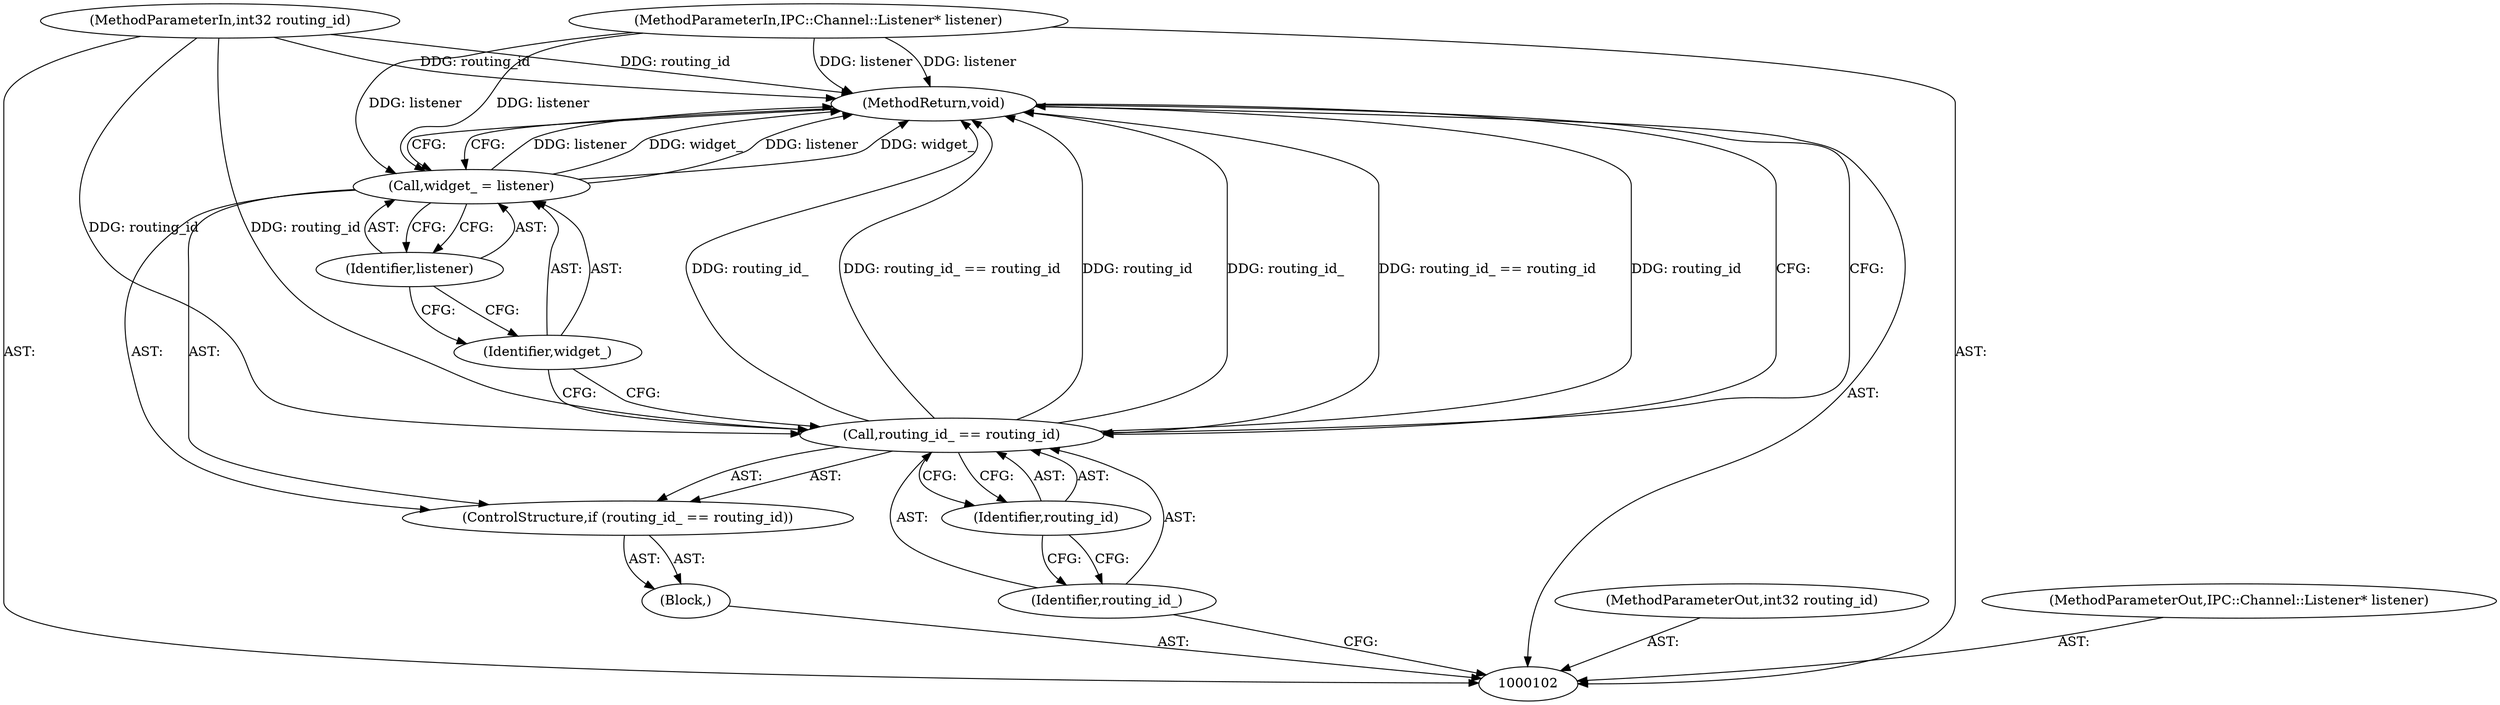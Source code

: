 digraph "0_Chrome_744c2a2d90c3c9a33c818e1ea4b7ccb5010663a0_14" {
"1000113" [label="(MethodReturn,void)"];
"1000103" [label="(MethodParameterIn,int32 routing_id)"];
"1000129" [label="(MethodParameterOut,int32 routing_id)"];
"1000104" [label="(MethodParameterIn,IPC::Channel::Listener* listener)"];
"1000130" [label="(MethodParameterOut,IPC::Channel::Listener* listener)"];
"1000105" [label="(Block,)"];
"1000106" [label="(ControlStructure,if (routing_id_ == routing_id))"];
"1000109" [label="(Identifier,routing_id)"];
"1000107" [label="(Call,routing_id_ == routing_id)"];
"1000108" [label="(Identifier,routing_id_)"];
"1000112" [label="(Identifier,listener)"];
"1000110" [label="(Call,widget_ = listener)"];
"1000111" [label="(Identifier,widget_)"];
"1000113" -> "1000102"  [label="AST: "];
"1000113" -> "1000110"  [label="CFG: "];
"1000113" -> "1000107"  [label="CFG: "];
"1000107" -> "1000113"  [label="DDG: routing_id_"];
"1000107" -> "1000113"  [label="DDG: routing_id_ == routing_id"];
"1000107" -> "1000113"  [label="DDG: routing_id"];
"1000104" -> "1000113"  [label="DDG: listener"];
"1000103" -> "1000113"  [label="DDG: routing_id"];
"1000110" -> "1000113"  [label="DDG: listener"];
"1000110" -> "1000113"  [label="DDG: widget_"];
"1000103" -> "1000102"  [label="AST: "];
"1000103" -> "1000113"  [label="DDG: routing_id"];
"1000103" -> "1000107"  [label="DDG: routing_id"];
"1000129" -> "1000102"  [label="AST: "];
"1000104" -> "1000102"  [label="AST: "];
"1000104" -> "1000113"  [label="DDG: listener"];
"1000104" -> "1000110"  [label="DDG: listener"];
"1000130" -> "1000102"  [label="AST: "];
"1000105" -> "1000102"  [label="AST: "];
"1000106" -> "1000105"  [label="AST: "];
"1000106" -> "1000105"  [label="AST: "];
"1000107" -> "1000106"  [label="AST: "];
"1000110" -> "1000106"  [label="AST: "];
"1000109" -> "1000107"  [label="AST: "];
"1000109" -> "1000108"  [label="CFG: "];
"1000107" -> "1000109"  [label="CFG: "];
"1000107" -> "1000106"  [label="AST: "];
"1000107" -> "1000109"  [label="CFG: "];
"1000108" -> "1000107"  [label="AST: "];
"1000109" -> "1000107"  [label="AST: "];
"1000111" -> "1000107"  [label="CFG: "];
"1000113" -> "1000107"  [label="CFG: "];
"1000107" -> "1000113"  [label="DDG: routing_id_"];
"1000107" -> "1000113"  [label="DDG: routing_id_ == routing_id"];
"1000107" -> "1000113"  [label="DDG: routing_id"];
"1000103" -> "1000107"  [label="DDG: routing_id"];
"1000108" -> "1000107"  [label="AST: "];
"1000108" -> "1000102"  [label="CFG: "];
"1000109" -> "1000108"  [label="CFG: "];
"1000112" -> "1000110"  [label="AST: "];
"1000112" -> "1000111"  [label="CFG: "];
"1000110" -> "1000112"  [label="CFG: "];
"1000110" -> "1000106"  [label="AST: "];
"1000110" -> "1000112"  [label="CFG: "];
"1000111" -> "1000110"  [label="AST: "];
"1000112" -> "1000110"  [label="AST: "];
"1000113" -> "1000110"  [label="CFG: "];
"1000110" -> "1000113"  [label="DDG: listener"];
"1000110" -> "1000113"  [label="DDG: widget_"];
"1000104" -> "1000110"  [label="DDG: listener"];
"1000111" -> "1000110"  [label="AST: "];
"1000111" -> "1000107"  [label="CFG: "];
"1000112" -> "1000111"  [label="CFG: "];
}
